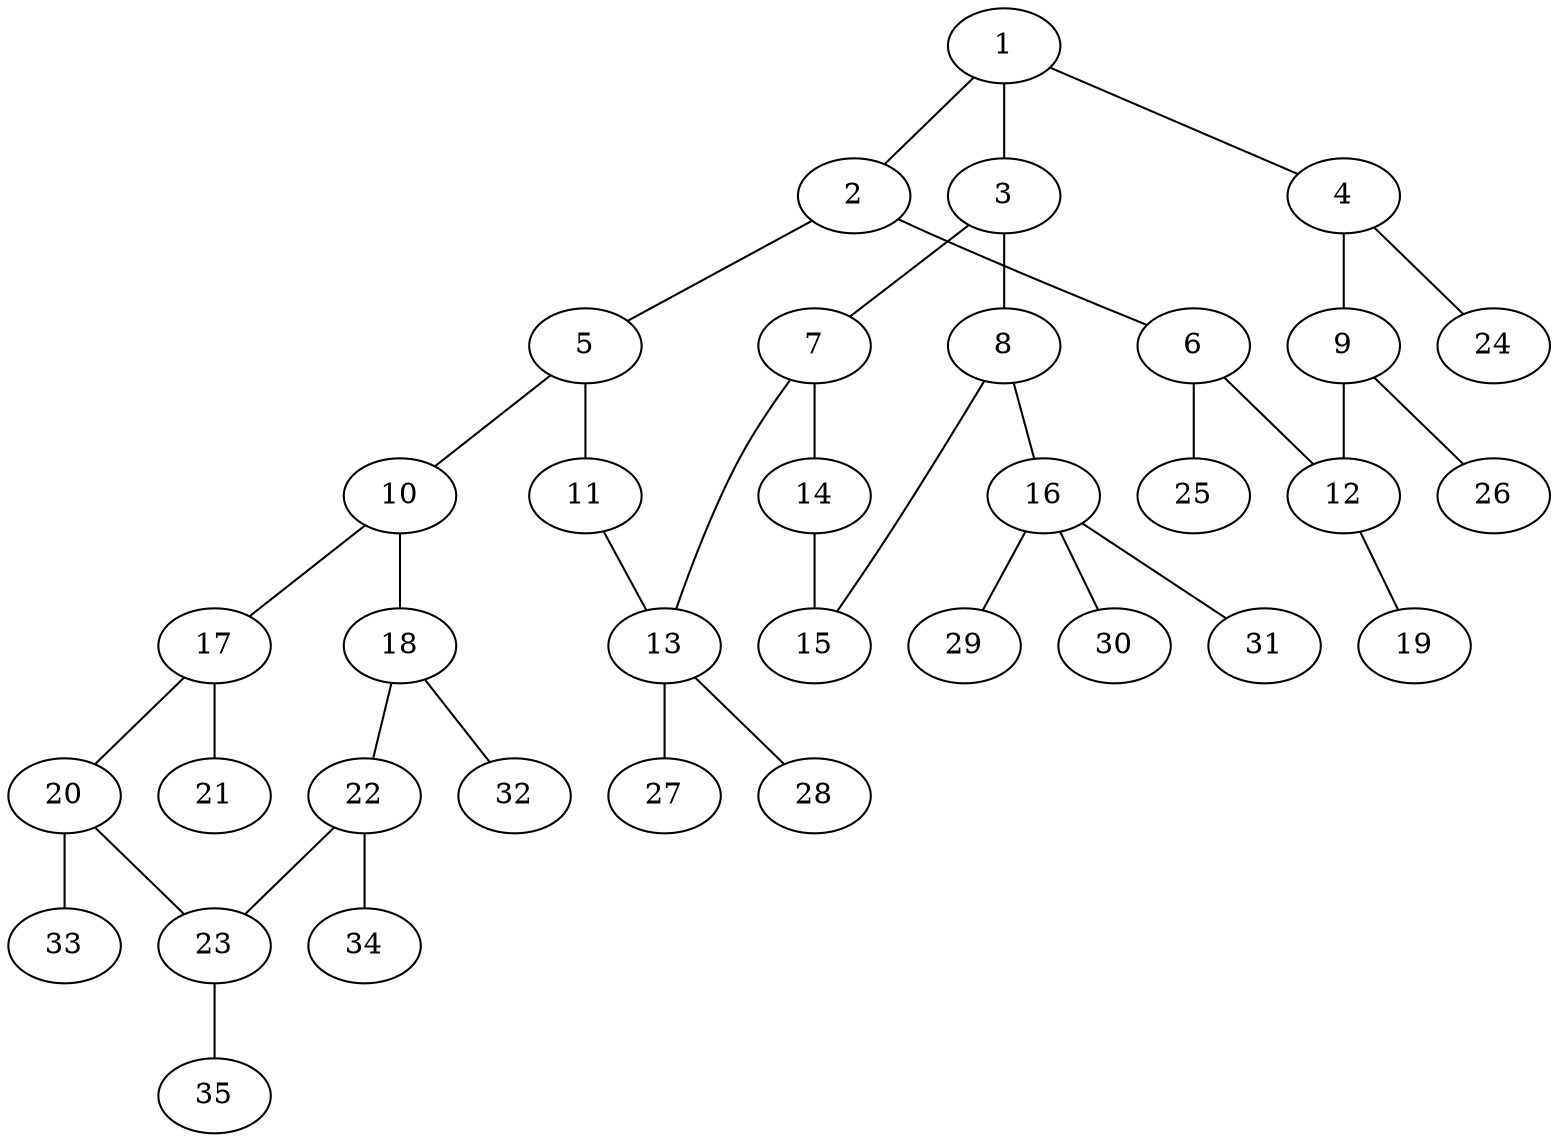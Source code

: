 graph molecule_552 {
	1	 [chem=C];
	2	 [chem=C];
	1 -- 2	 [valence=2];
	3	 [chem=N];
	1 -- 3	 [valence=1];
	4	 [chem=C];
	1 -- 4	 [valence=1];
	5	 [chem=C];
	2 -- 5	 [valence=1];
	6	 [chem=C];
	2 -- 6	 [valence=1];
	7	 [chem=C];
	3 -- 7	 [valence=1];
	8	 [chem=C];
	3 -- 8	 [valence=1];
	9	 [chem=C];
	4 -- 9	 [valence=2];
	24	 [chem=H];
	4 -- 24	 [valence=1];
	10	 [chem=C];
	5 -- 10	 [valence=1];
	11	 [chem=N];
	5 -- 11	 [valence=2];
	12	 [chem=C];
	6 -- 12	 [valence=2];
	25	 [chem=H];
	6 -- 25	 [valence=1];
	13	 [chem=C];
	7 -- 13	 [valence=1];
	14	 [chem=N];
	7 -- 14	 [valence=2];
	15	 [chem=N];
	8 -- 15	 [valence=2];
	16	 [chem=C];
	8 -- 16	 [valence=1];
	9 -- 12	 [valence=1];
	26	 [chem=H];
	9 -- 26	 [valence=1];
	17	 [chem=C];
	10 -- 17	 [valence=1];
	18	 [chem=C];
	10 -- 18	 [valence=2];
	11 -- 13	 [valence=1];
	19	 [chem=Cl];
	12 -- 19	 [valence=1];
	27	 [chem=H];
	13 -- 27	 [valence=1];
	28	 [chem=H];
	13 -- 28	 [valence=1];
	14 -- 15	 [valence=1];
	29	 [chem=H];
	16 -- 29	 [valence=1];
	30	 [chem=H];
	16 -- 30	 [valence=1];
	31	 [chem=H];
	16 -- 31	 [valence=1];
	20	 [chem=C];
	17 -- 20	 [valence=2];
	21	 [chem=Cl];
	17 -- 21	 [valence=1];
	22	 [chem=C];
	18 -- 22	 [valence=1];
	32	 [chem=H];
	18 -- 32	 [valence=1];
	23	 [chem=C];
	20 -- 23	 [valence=1];
	33	 [chem=H];
	20 -- 33	 [valence=1];
	22 -- 23	 [valence=2];
	34	 [chem=H];
	22 -- 34	 [valence=1];
	35	 [chem=H];
	23 -- 35	 [valence=1];
}
